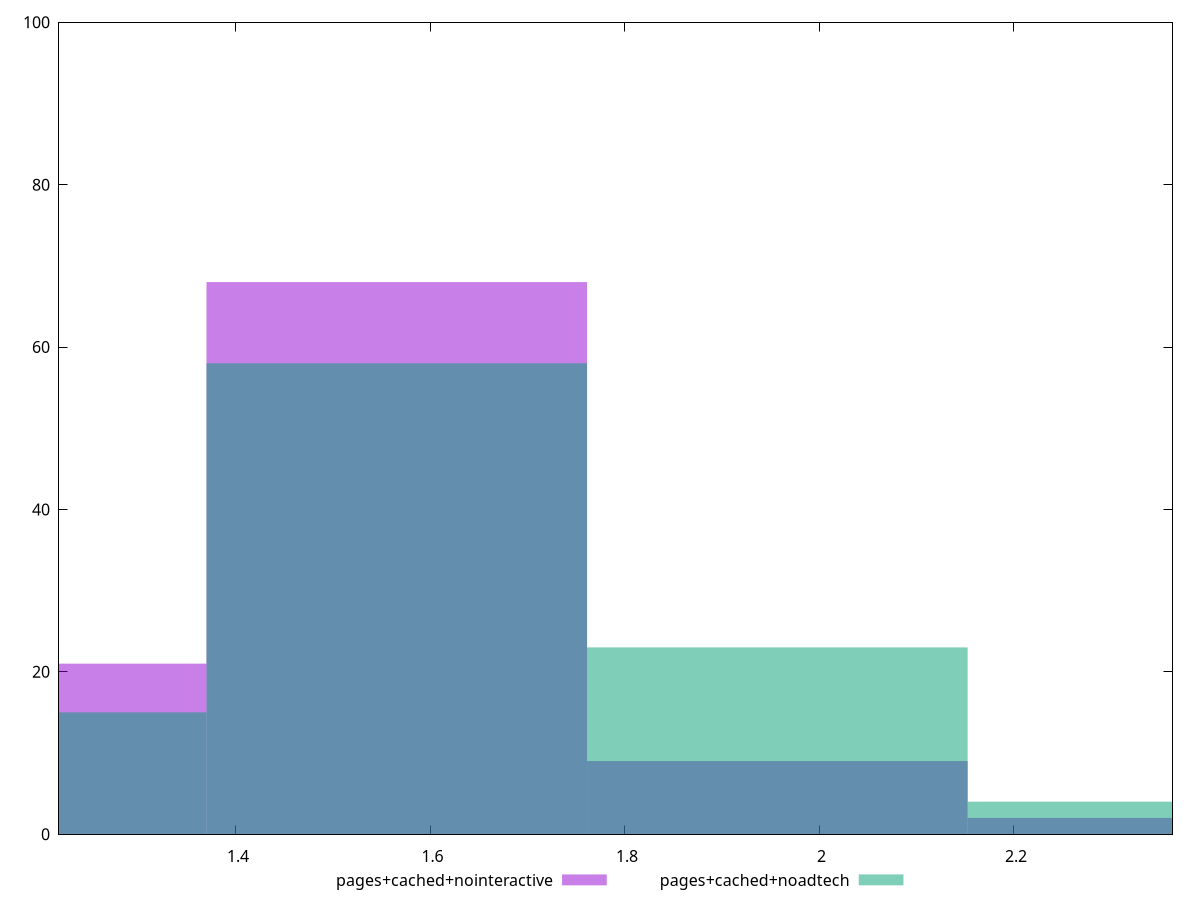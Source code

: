 reset

$pagesCachedNointeractive <<EOF
1.565336694717815 68
1.1740025210383611 21
2.3480050420767222 2
1.9566708683972687 9
EOF

$pagesCachedNoadtech <<EOF
1.9566708683972687 23
1.565336694717815 58
2.3480050420767222 4
1.1740025210383611 15
EOF

set key outside below
set boxwidth 0.3913341736794537
set xrange [1.218:2.363]
set yrange [0:100]
set style fill transparent solid 0.5 noborder
set terminal svg size 640, 500 enhanced background rgb 'white'
set output "report_00007_2020-12-11T15:55:29.892Z/server-response-time/comparison/histogram/3_vs_4.svg"

plot $pagesCachedNointeractive title "pages+cached+nointeractive" with boxes, \
     $pagesCachedNoadtech title "pages+cached+noadtech" with boxes

reset

